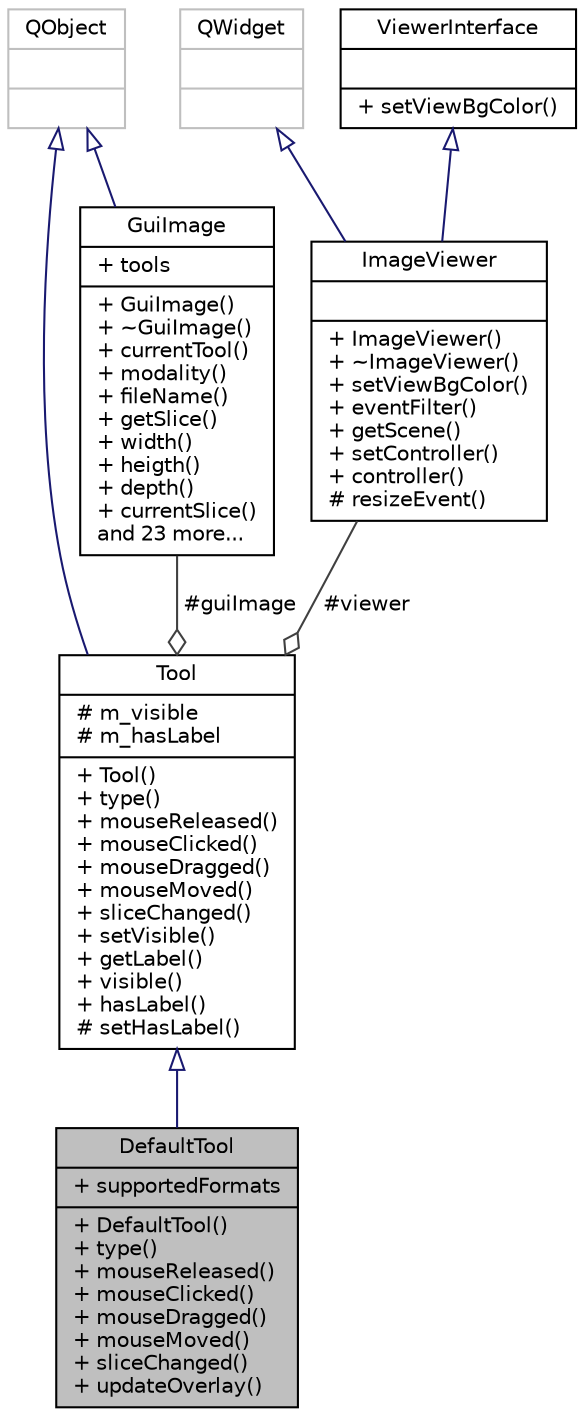 digraph "DefaultTool"
{
  edge [fontname="Helvetica",fontsize="10",labelfontname="Helvetica",labelfontsize="10"];
  node [fontname="Helvetica",fontsize="10",shape=record];
  Node1 [label="{DefaultTool\n|+ supportedFormats\l|+ DefaultTool()\l+ type()\l+ mouseReleased()\l+ mouseClicked()\l+ mouseDragged()\l+ mouseMoved()\l+ sliceChanged()\l+ updateOverlay()\l}",height=0.2,width=0.4,color="black", fillcolor="grey75", style="filled", fontcolor="black"];
  Node2 -> Node1 [dir="back",color="midnightblue",fontsize="10",style="solid",arrowtail="onormal",fontname="Helvetica"];
  Node2 [label="{Tool\n|# m_visible\l# m_hasLabel\l|+ Tool()\l+ type()\l+ mouseReleased()\l+ mouseClicked()\l+ mouseDragged()\l+ mouseMoved()\l+ sliceChanged()\l+ setVisible()\l+ getLabel()\l+ visible()\l+ hasLabel()\l# setHasLabel()\l}",height=0.2,width=0.4,color="black", fillcolor="white", style="filled",URL="$class_tool.html"];
  Node3 -> Node2 [dir="back",color="midnightblue",fontsize="10",style="solid",arrowtail="onormal",fontname="Helvetica"];
  Node3 [label="{QObject\n||}",height=0.2,width=0.4,color="grey75", fillcolor="white", style="filled"];
  Node4 -> Node2 [color="grey25",fontsize="10",style="solid",label=" #viewer" ,arrowhead="odiamond",fontname="Helvetica"];
  Node4 [label="{ImageViewer\n||+ ImageViewer()\l+ ~ImageViewer()\l+ setViewBgColor()\l+ eventFilter()\l+ getScene()\l+ setController()\l+ controller()\l# resizeEvent()\l}",height=0.2,width=0.4,color="black", fillcolor="white", style="filled",URL="$class_image_viewer.html"];
  Node5 -> Node4 [dir="back",color="midnightblue",fontsize="10",style="solid",arrowtail="onormal",fontname="Helvetica"];
  Node5 [label="{QWidget\n||}",height=0.2,width=0.4,color="grey75", fillcolor="white", style="filled"];
  Node6 -> Node4 [dir="back",color="midnightblue",fontsize="10",style="solid",arrowtail="onormal",fontname="Helvetica"];
  Node6 [label="{ViewerInterface\n||+ setViewBgColor()\l}",height=0.2,width=0.4,color="black", fillcolor="white", style="filled",URL="$class_viewer_interface.html"];
  Node7 -> Node2 [color="grey25",fontsize="10",style="solid",label=" #guiImage" ,arrowhead="odiamond",fontname="Helvetica"];
  Node7 [label="{GuiImage\n|+ tools\l|+ GuiImage()\l+ ~GuiImage()\l+ currentTool()\l+ modality()\l+ fileName()\l+ getSlice()\l+ width()\l+ heigth()\l+ depth()\l+ currentSlice()\land 23 more...\l}",height=0.2,width=0.4,color="black", fillcolor="white", style="filled",URL="$class_gui_image.html",tooltip="The GuiImage class is a bridge to the Bial::Image data structure to the QImage data structure..."];
  Node3 -> Node7 [dir="back",color="midnightblue",fontsize="10",style="solid",arrowtail="onormal",fontname="Helvetica"];
}
